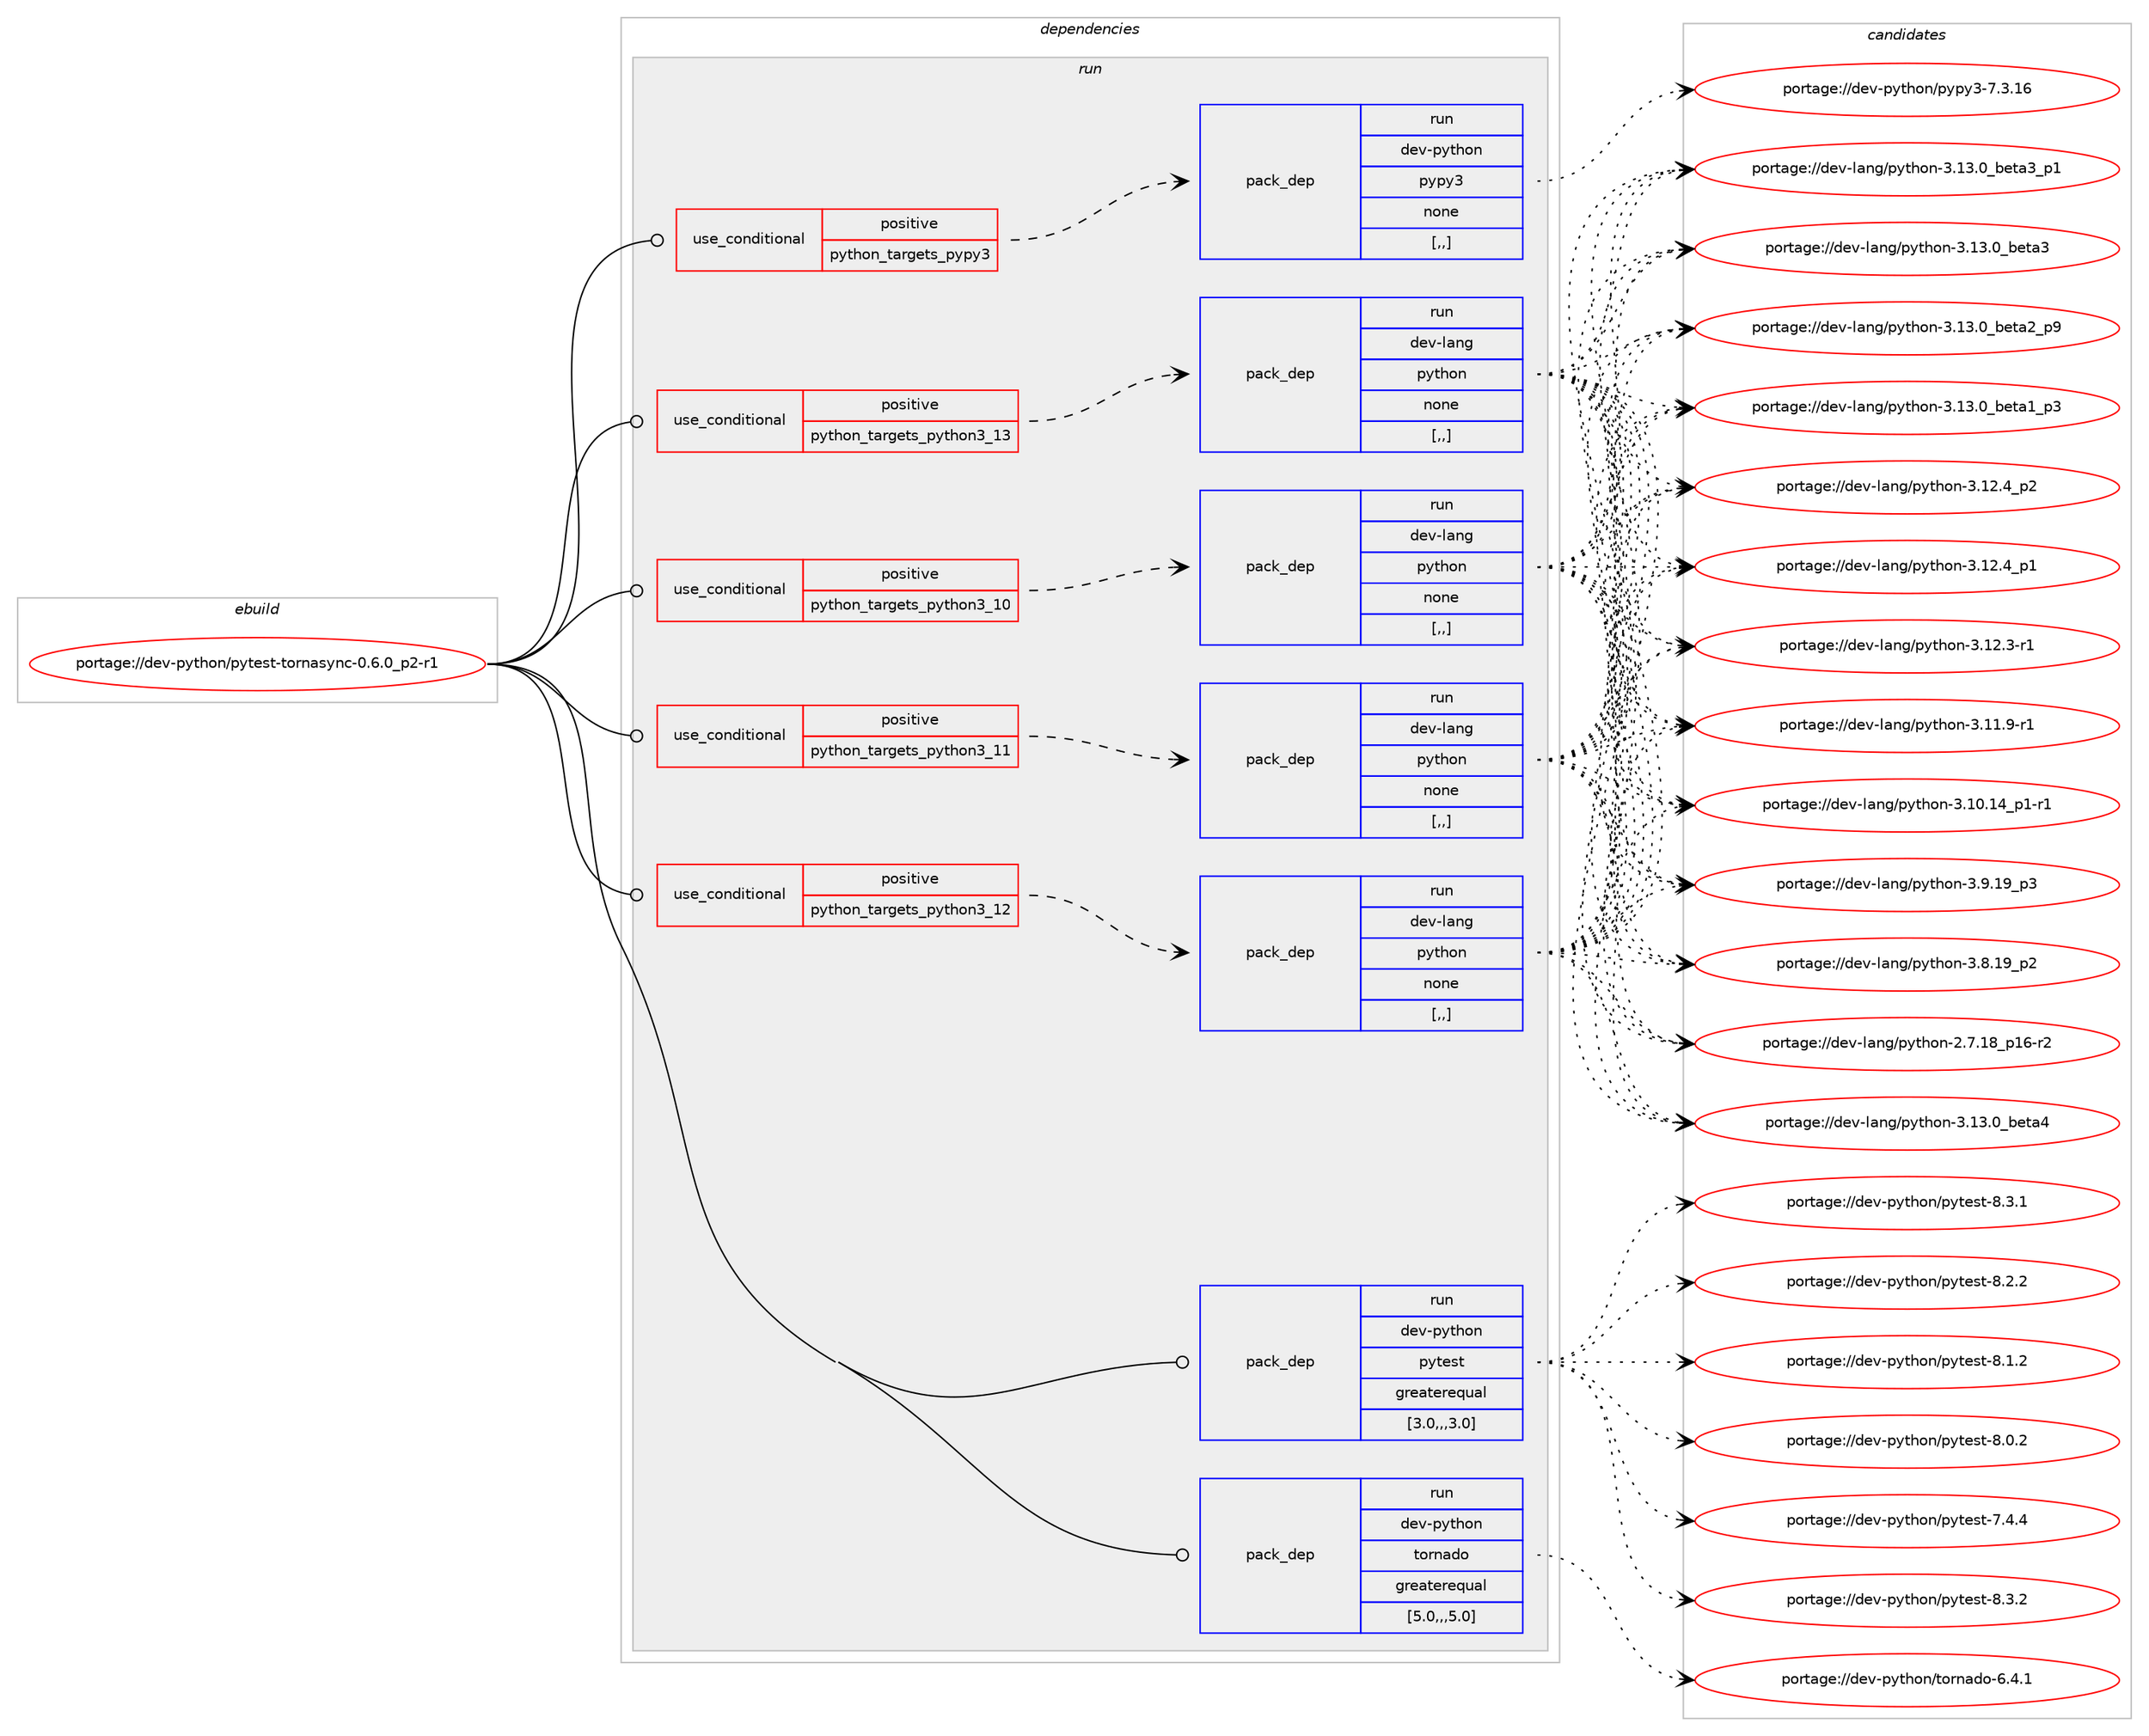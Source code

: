 digraph prolog {

# *************
# Graph options
# *************

newrank=true;
concentrate=true;
compound=true;
graph [rankdir=LR,fontname=Helvetica,fontsize=10,ranksep=1.5];#, ranksep=2.5, nodesep=0.2];
edge  [arrowhead=vee];
node  [fontname=Helvetica,fontsize=10];

# **********
# The ebuild
# **********

subgraph cluster_leftcol {
color=gray;
label=<<i>ebuild</i>>;
id [label="portage://dev-python/pytest-tornasync-0.6.0_p2-r1", color=red, width=4, href="../dev-python/pytest-tornasync-0.6.0_p2-r1.svg"];
}

# ****************
# The dependencies
# ****************

subgraph cluster_midcol {
color=gray;
label=<<i>dependencies</i>>;
subgraph cluster_compile {
fillcolor="#eeeeee";
style=filled;
label=<<i>compile</i>>;
}
subgraph cluster_compileandrun {
fillcolor="#eeeeee";
style=filled;
label=<<i>compile and run</i>>;
}
subgraph cluster_run {
fillcolor="#eeeeee";
style=filled;
label=<<i>run</i>>;
subgraph cond38204 {
dependency159952 [label=<<TABLE BORDER="0" CELLBORDER="1" CELLSPACING="0" CELLPADDING="4"><TR><TD ROWSPAN="3" CELLPADDING="10">use_conditional</TD></TR><TR><TD>positive</TD></TR><TR><TD>python_targets_pypy3</TD></TR></TABLE>>, shape=none, color=red];
subgraph pack120478 {
dependency159953 [label=<<TABLE BORDER="0" CELLBORDER="1" CELLSPACING="0" CELLPADDING="4" WIDTH="220"><TR><TD ROWSPAN="6" CELLPADDING="30">pack_dep</TD></TR><TR><TD WIDTH="110">run</TD></TR><TR><TD>dev-python</TD></TR><TR><TD>pypy3</TD></TR><TR><TD>none</TD></TR><TR><TD>[,,]</TD></TR></TABLE>>, shape=none, color=blue];
}
dependency159952:e -> dependency159953:w [weight=20,style="dashed",arrowhead="vee"];
}
id:e -> dependency159952:w [weight=20,style="solid",arrowhead="odot"];
subgraph cond38205 {
dependency159954 [label=<<TABLE BORDER="0" CELLBORDER="1" CELLSPACING="0" CELLPADDING="4"><TR><TD ROWSPAN="3" CELLPADDING="10">use_conditional</TD></TR><TR><TD>positive</TD></TR><TR><TD>python_targets_python3_10</TD></TR></TABLE>>, shape=none, color=red];
subgraph pack120479 {
dependency159955 [label=<<TABLE BORDER="0" CELLBORDER="1" CELLSPACING="0" CELLPADDING="4" WIDTH="220"><TR><TD ROWSPAN="6" CELLPADDING="30">pack_dep</TD></TR><TR><TD WIDTH="110">run</TD></TR><TR><TD>dev-lang</TD></TR><TR><TD>python</TD></TR><TR><TD>none</TD></TR><TR><TD>[,,]</TD></TR></TABLE>>, shape=none, color=blue];
}
dependency159954:e -> dependency159955:w [weight=20,style="dashed",arrowhead="vee"];
}
id:e -> dependency159954:w [weight=20,style="solid",arrowhead="odot"];
subgraph cond38206 {
dependency159956 [label=<<TABLE BORDER="0" CELLBORDER="1" CELLSPACING="0" CELLPADDING="4"><TR><TD ROWSPAN="3" CELLPADDING="10">use_conditional</TD></TR><TR><TD>positive</TD></TR><TR><TD>python_targets_python3_11</TD></TR></TABLE>>, shape=none, color=red];
subgraph pack120480 {
dependency159957 [label=<<TABLE BORDER="0" CELLBORDER="1" CELLSPACING="0" CELLPADDING="4" WIDTH="220"><TR><TD ROWSPAN="6" CELLPADDING="30">pack_dep</TD></TR><TR><TD WIDTH="110">run</TD></TR><TR><TD>dev-lang</TD></TR><TR><TD>python</TD></TR><TR><TD>none</TD></TR><TR><TD>[,,]</TD></TR></TABLE>>, shape=none, color=blue];
}
dependency159956:e -> dependency159957:w [weight=20,style="dashed",arrowhead="vee"];
}
id:e -> dependency159956:w [weight=20,style="solid",arrowhead="odot"];
subgraph cond38207 {
dependency159958 [label=<<TABLE BORDER="0" CELLBORDER="1" CELLSPACING="0" CELLPADDING="4"><TR><TD ROWSPAN="3" CELLPADDING="10">use_conditional</TD></TR><TR><TD>positive</TD></TR><TR><TD>python_targets_python3_12</TD></TR></TABLE>>, shape=none, color=red];
subgraph pack120481 {
dependency159959 [label=<<TABLE BORDER="0" CELLBORDER="1" CELLSPACING="0" CELLPADDING="4" WIDTH="220"><TR><TD ROWSPAN="6" CELLPADDING="30">pack_dep</TD></TR><TR><TD WIDTH="110">run</TD></TR><TR><TD>dev-lang</TD></TR><TR><TD>python</TD></TR><TR><TD>none</TD></TR><TR><TD>[,,]</TD></TR></TABLE>>, shape=none, color=blue];
}
dependency159958:e -> dependency159959:w [weight=20,style="dashed",arrowhead="vee"];
}
id:e -> dependency159958:w [weight=20,style="solid",arrowhead="odot"];
subgraph cond38208 {
dependency159960 [label=<<TABLE BORDER="0" CELLBORDER="1" CELLSPACING="0" CELLPADDING="4"><TR><TD ROWSPAN="3" CELLPADDING="10">use_conditional</TD></TR><TR><TD>positive</TD></TR><TR><TD>python_targets_python3_13</TD></TR></TABLE>>, shape=none, color=red];
subgraph pack120482 {
dependency159961 [label=<<TABLE BORDER="0" CELLBORDER="1" CELLSPACING="0" CELLPADDING="4" WIDTH="220"><TR><TD ROWSPAN="6" CELLPADDING="30">pack_dep</TD></TR><TR><TD WIDTH="110">run</TD></TR><TR><TD>dev-lang</TD></TR><TR><TD>python</TD></TR><TR><TD>none</TD></TR><TR><TD>[,,]</TD></TR></TABLE>>, shape=none, color=blue];
}
dependency159960:e -> dependency159961:w [weight=20,style="dashed",arrowhead="vee"];
}
id:e -> dependency159960:w [weight=20,style="solid",arrowhead="odot"];
subgraph pack120483 {
dependency159962 [label=<<TABLE BORDER="0" CELLBORDER="1" CELLSPACING="0" CELLPADDING="4" WIDTH="220"><TR><TD ROWSPAN="6" CELLPADDING="30">pack_dep</TD></TR><TR><TD WIDTH="110">run</TD></TR><TR><TD>dev-python</TD></TR><TR><TD>pytest</TD></TR><TR><TD>greaterequal</TD></TR><TR><TD>[3.0,,,3.0]</TD></TR></TABLE>>, shape=none, color=blue];
}
id:e -> dependency159962:w [weight=20,style="solid",arrowhead="odot"];
subgraph pack120484 {
dependency159963 [label=<<TABLE BORDER="0" CELLBORDER="1" CELLSPACING="0" CELLPADDING="4" WIDTH="220"><TR><TD ROWSPAN="6" CELLPADDING="30">pack_dep</TD></TR><TR><TD WIDTH="110">run</TD></TR><TR><TD>dev-python</TD></TR><TR><TD>tornado</TD></TR><TR><TD>greaterequal</TD></TR><TR><TD>[5.0,,,5.0]</TD></TR></TABLE>>, shape=none, color=blue];
}
id:e -> dependency159963:w [weight=20,style="solid",arrowhead="odot"];
}
}

# **************
# The candidates
# **************

subgraph cluster_choices {
rank=same;
color=gray;
label=<<i>candidates</i>>;

subgraph choice120478 {
color=black;
nodesep=1;
choice10010111845112121116104111110471121211121215145554651464954 [label="portage://dev-python/pypy3-7.3.16", color=red, width=4,href="../dev-python/pypy3-7.3.16.svg"];
dependency159953:e -> choice10010111845112121116104111110471121211121215145554651464954:w [style=dotted,weight="100"];
}
subgraph choice120479 {
color=black;
nodesep=1;
choice1001011184510897110103471121211161041111104551464951464895981011169752 [label="portage://dev-lang/python-3.13.0_beta4", color=red, width=4,href="../dev-lang/python-3.13.0_beta4.svg"];
choice10010111845108971101034711212111610411111045514649514648959810111697519511249 [label="portage://dev-lang/python-3.13.0_beta3_p1", color=red, width=4,href="../dev-lang/python-3.13.0_beta3_p1.svg"];
choice1001011184510897110103471121211161041111104551464951464895981011169751 [label="portage://dev-lang/python-3.13.0_beta3", color=red, width=4,href="../dev-lang/python-3.13.0_beta3.svg"];
choice10010111845108971101034711212111610411111045514649514648959810111697509511257 [label="portage://dev-lang/python-3.13.0_beta2_p9", color=red, width=4,href="../dev-lang/python-3.13.0_beta2_p9.svg"];
choice10010111845108971101034711212111610411111045514649514648959810111697499511251 [label="portage://dev-lang/python-3.13.0_beta1_p3", color=red, width=4,href="../dev-lang/python-3.13.0_beta1_p3.svg"];
choice100101118451089711010347112121116104111110455146495046529511250 [label="portage://dev-lang/python-3.12.4_p2", color=red, width=4,href="../dev-lang/python-3.12.4_p2.svg"];
choice100101118451089711010347112121116104111110455146495046529511249 [label="portage://dev-lang/python-3.12.4_p1", color=red, width=4,href="../dev-lang/python-3.12.4_p1.svg"];
choice100101118451089711010347112121116104111110455146495046514511449 [label="portage://dev-lang/python-3.12.3-r1", color=red, width=4,href="../dev-lang/python-3.12.3-r1.svg"];
choice100101118451089711010347112121116104111110455146494946574511449 [label="portage://dev-lang/python-3.11.9-r1", color=red, width=4,href="../dev-lang/python-3.11.9-r1.svg"];
choice100101118451089711010347112121116104111110455146494846495295112494511449 [label="portage://dev-lang/python-3.10.14_p1-r1", color=red, width=4,href="../dev-lang/python-3.10.14_p1-r1.svg"];
choice100101118451089711010347112121116104111110455146574649579511251 [label="portage://dev-lang/python-3.9.19_p3", color=red, width=4,href="../dev-lang/python-3.9.19_p3.svg"];
choice100101118451089711010347112121116104111110455146564649579511250 [label="portage://dev-lang/python-3.8.19_p2", color=red, width=4,href="../dev-lang/python-3.8.19_p2.svg"];
choice100101118451089711010347112121116104111110455046554649569511249544511450 [label="portage://dev-lang/python-2.7.18_p16-r2", color=red, width=4,href="../dev-lang/python-2.7.18_p16-r2.svg"];
dependency159955:e -> choice1001011184510897110103471121211161041111104551464951464895981011169752:w [style=dotted,weight="100"];
dependency159955:e -> choice10010111845108971101034711212111610411111045514649514648959810111697519511249:w [style=dotted,weight="100"];
dependency159955:e -> choice1001011184510897110103471121211161041111104551464951464895981011169751:w [style=dotted,weight="100"];
dependency159955:e -> choice10010111845108971101034711212111610411111045514649514648959810111697509511257:w [style=dotted,weight="100"];
dependency159955:e -> choice10010111845108971101034711212111610411111045514649514648959810111697499511251:w [style=dotted,weight="100"];
dependency159955:e -> choice100101118451089711010347112121116104111110455146495046529511250:w [style=dotted,weight="100"];
dependency159955:e -> choice100101118451089711010347112121116104111110455146495046529511249:w [style=dotted,weight="100"];
dependency159955:e -> choice100101118451089711010347112121116104111110455146495046514511449:w [style=dotted,weight="100"];
dependency159955:e -> choice100101118451089711010347112121116104111110455146494946574511449:w [style=dotted,weight="100"];
dependency159955:e -> choice100101118451089711010347112121116104111110455146494846495295112494511449:w [style=dotted,weight="100"];
dependency159955:e -> choice100101118451089711010347112121116104111110455146574649579511251:w [style=dotted,weight="100"];
dependency159955:e -> choice100101118451089711010347112121116104111110455146564649579511250:w [style=dotted,weight="100"];
dependency159955:e -> choice100101118451089711010347112121116104111110455046554649569511249544511450:w [style=dotted,weight="100"];
}
subgraph choice120480 {
color=black;
nodesep=1;
choice1001011184510897110103471121211161041111104551464951464895981011169752 [label="portage://dev-lang/python-3.13.0_beta4", color=red, width=4,href="../dev-lang/python-3.13.0_beta4.svg"];
choice10010111845108971101034711212111610411111045514649514648959810111697519511249 [label="portage://dev-lang/python-3.13.0_beta3_p1", color=red, width=4,href="../dev-lang/python-3.13.0_beta3_p1.svg"];
choice1001011184510897110103471121211161041111104551464951464895981011169751 [label="portage://dev-lang/python-3.13.0_beta3", color=red, width=4,href="../dev-lang/python-3.13.0_beta3.svg"];
choice10010111845108971101034711212111610411111045514649514648959810111697509511257 [label="portage://dev-lang/python-3.13.0_beta2_p9", color=red, width=4,href="../dev-lang/python-3.13.0_beta2_p9.svg"];
choice10010111845108971101034711212111610411111045514649514648959810111697499511251 [label="portage://dev-lang/python-3.13.0_beta1_p3", color=red, width=4,href="../dev-lang/python-3.13.0_beta1_p3.svg"];
choice100101118451089711010347112121116104111110455146495046529511250 [label="portage://dev-lang/python-3.12.4_p2", color=red, width=4,href="../dev-lang/python-3.12.4_p2.svg"];
choice100101118451089711010347112121116104111110455146495046529511249 [label="portage://dev-lang/python-3.12.4_p1", color=red, width=4,href="../dev-lang/python-3.12.4_p1.svg"];
choice100101118451089711010347112121116104111110455146495046514511449 [label="portage://dev-lang/python-3.12.3-r1", color=red, width=4,href="../dev-lang/python-3.12.3-r1.svg"];
choice100101118451089711010347112121116104111110455146494946574511449 [label="portage://dev-lang/python-3.11.9-r1", color=red, width=4,href="../dev-lang/python-3.11.9-r1.svg"];
choice100101118451089711010347112121116104111110455146494846495295112494511449 [label="portage://dev-lang/python-3.10.14_p1-r1", color=red, width=4,href="../dev-lang/python-3.10.14_p1-r1.svg"];
choice100101118451089711010347112121116104111110455146574649579511251 [label="portage://dev-lang/python-3.9.19_p3", color=red, width=4,href="../dev-lang/python-3.9.19_p3.svg"];
choice100101118451089711010347112121116104111110455146564649579511250 [label="portage://dev-lang/python-3.8.19_p2", color=red, width=4,href="../dev-lang/python-3.8.19_p2.svg"];
choice100101118451089711010347112121116104111110455046554649569511249544511450 [label="portage://dev-lang/python-2.7.18_p16-r2", color=red, width=4,href="../dev-lang/python-2.7.18_p16-r2.svg"];
dependency159957:e -> choice1001011184510897110103471121211161041111104551464951464895981011169752:w [style=dotted,weight="100"];
dependency159957:e -> choice10010111845108971101034711212111610411111045514649514648959810111697519511249:w [style=dotted,weight="100"];
dependency159957:e -> choice1001011184510897110103471121211161041111104551464951464895981011169751:w [style=dotted,weight="100"];
dependency159957:e -> choice10010111845108971101034711212111610411111045514649514648959810111697509511257:w [style=dotted,weight="100"];
dependency159957:e -> choice10010111845108971101034711212111610411111045514649514648959810111697499511251:w [style=dotted,weight="100"];
dependency159957:e -> choice100101118451089711010347112121116104111110455146495046529511250:w [style=dotted,weight="100"];
dependency159957:e -> choice100101118451089711010347112121116104111110455146495046529511249:w [style=dotted,weight="100"];
dependency159957:e -> choice100101118451089711010347112121116104111110455146495046514511449:w [style=dotted,weight="100"];
dependency159957:e -> choice100101118451089711010347112121116104111110455146494946574511449:w [style=dotted,weight="100"];
dependency159957:e -> choice100101118451089711010347112121116104111110455146494846495295112494511449:w [style=dotted,weight="100"];
dependency159957:e -> choice100101118451089711010347112121116104111110455146574649579511251:w [style=dotted,weight="100"];
dependency159957:e -> choice100101118451089711010347112121116104111110455146564649579511250:w [style=dotted,weight="100"];
dependency159957:e -> choice100101118451089711010347112121116104111110455046554649569511249544511450:w [style=dotted,weight="100"];
}
subgraph choice120481 {
color=black;
nodesep=1;
choice1001011184510897110103471121211161041111104551464951464895981011169752 [label="portage://dev-lang/python-3.13.0_beta4", color=red, width=4,href="../dev-lang/python-3.13.0_beta4.svg"];
choice10010111845108971101034711212111610411111045514649514648959810111697519511249 [label="portage://dev-lang/python-3.13.0_beta3_p1", color=red, width=4,href="../dev-lang/python-3.13.0_beta3_p1.svg"];
choice1001011184510897110103471121211161041111104551464951464895981011169751 [label="portage://dev-lang/python-3.13.0_beta3", color=red, width=4,href="../dev-lang/python-3.13.0_beta3.svg"];
choice10010111845108971101034711212111610411111045514649514648959810111697509511257 [label="portage://dev-lang/python-3.13.0_beta2_p9", color=red, width=4,href="../dev-lang/python-3.13.0_beta2_p9.svg"];
choice10010111845108971101034711212111610411111045514649514648959810111697499511251 [label="portage://dev-lang/python-3.13.0_beta1_p3", color=red, width=4,href="../dev-lang/python-3.13.0_beta1_p3.svg"];
choice100101118451089711010347112121116104111110455146495046529511250 [label="portage://dev-lang/python-3.12.4_p2", color=red, width=4,href="../dev-lang/python-3.12.4_p2.svg"];
choice100101118451089711010347112121116104111110455146495046529511249 [label="portage://dev-lang/python-3.12.4_p1", color=red, width=4,href="../dev-lang/python-3.12.4_p1.svg"];
choice100101118451089711010347112121116104111110455146495046514511449 [label="portage://dev-lang/python-3.12.3-r1", color=red, width=4,href="../dev-lang/python-3.12.3-r1.svg"];
choice100101118451089711010347112121116104111110455146494946574511449 [label="portage://dev-lang/python-3.11.9-r1", color=red, width=4,href="../dev-lang/python-3.11.9-r1.svg"];
choice100101118451089711010347112121116104111110455146494846495295112494511449 [label="portage://dev-lang/python-3.10.14_p1-r1", color=red, width=4,href="../dev-lang/python-3.10.14_p1-r1.svg"];
choice100101118451089711010347112121116104111110455146574649579511251 [label="portage://dev-lang/python-3.9.19_p3", color=red, width=4,href="../dev-lang/python-3.9.19_p3.svg"];
choice100101118451089711010347112121116104111110455146564649579511250 [label="portage://dev-lang/python-3.8.19_p2", color=red, width=4,href="../dev-lang/python-3.8.19_p2.svg"];
choice100101118451089711010347112121116104111110455046554649569511249544511450 [label="portage://dev-lang/python-2.7.18_p16-r2", color=red, width=4,href="../dev-lang/python-2.7.18_p16-r2.svg"];
dependency159959:e -> choice1001011184510897110103471121211161041111104551464951464895981011169752:w [style=dotted,weight="100"];
dependency159959:e -> choice10010111845108971101034711212111610411111045514649514648959810111697519511249:w [style=dotted,weight="100"];
dependency159959:e -> choice1001011184510897110103471121211161041111104551464951464895981011169751:w [style=dotted,weight="100"];
dependency159959:e -> choice10010111845108971101034711212111610411111045514649514648959810111697509511257:w [style=dotted,weight="100"];
dependency159959:e -> choice10010111845108971101034711212111610411111045514649514648959810111697499511251:w [style=dotted,weight="100"];
dependency159959:e -> choice100101118451089711010347112121116104111110455146495046529511250:w [style=dotted,weight="100"];
dependency159959:e -> choice100101118451089711010347112121116104111110455146495046529511249:w [style=dotted,weight="100"];
dependency159959:e -> choice100101118451089711010347112121116104111110455146495046514511449:w [style=dotted,weight="100"];
dependency159959:e -> choice100101118451089711010347112121116104111110455146494946574511449:w [style=dotted,weight="100"];
dependency159959:e -> choice100101118451089711010347112121116104111110455146494846495295112494511449:w [style=dotted,weight="100"];
dependency159959:e -> choice100101118451089711010347112121116104111110455146574649579511251:w [style=dotted,weight="100"];
dependency159959:e -> choice100101118451089711010347112121116104111110455146564649579511250:w [style=dotted,weight="100"];
dependency159959:e -> choice100101118451089711010347112121116104111110455046554649569511249544511450:w [style=dotted,weight="100"];
}
subgraph choice120482 {
color=black;
nodesep=1;
choice1001011184510897110103471121211161041111104551464951464895981011169752 [label="portage://dev-lang/python-3.13.0_beta4", color=red, width=4,href="../dev-lang/python-3.13.0_beta4.svg"];
choice10010111845108971101034711212111610411111045514649514648959810111697519511249 [label="portage://dev-lang/python-3.13.0_beta3_p1", color=red, width=4,href="../dev-lang/python-3.13.0_beta3_p1.svg"];
choice1001011184510897110103471121211161041111104551464951464895981011169751 [label="portage://dev-lang/python-3.13.0_beta3", color=red, width=4,href="../dev-lang/python-3.13.0_beta3.svg"];
choice10010111845108971101034711212111610411111045514649514648959810111697509511257 [label="portage://dev-lang/python-3.13.0_beta2_p9", color=red, width=4,href="../dev-lang/python-3.13.0_beta2_p9.svg"];
choice10010111845108971101034711212111610411111045514649514648959810111697499511251 [label="portage://dev-lang/python-3.13.0_beta1_p3", color=red, width=4,href="../dev-lang/python-3.13.0_beta1_p3.svg"];
choice100101118451089711010347112121116104111110455146495046529511250 [label="portage://dev-lang/python-3.12.4_p2", color=red, width=4,href="../dev-lang/python-3.12.4_p2.svg"];
choice100101118451089711010347112121116104111110455146495046529511249 [label="portage://dev-lang/python-3.12.4_p1", color=red, width=4,href="../dev-lang/python-3.12.4_p1.svg"];
choice100101118451089711010347112121116104111110455146495046514511449 [label="portage://dev-lang/python-3.12.3-r1", color=red, width=4,href="../dev-lang/python-3.12.3-r1.svg"];
choice100101118451089711010347112121116104111110455146494946574511449 [label="portage://dev-lang/python-3.11.9-r1", color=red, width=4,href="../dev-lang/python-3.11.9-r1.svg"];
choice100101118451089711010347112121116104111110455146494846495295112494511449 [label="portage://dev-lang/python-3.10.14_p1-r1", color=red, width=4,href="../dev-lang/python-3.10.14_p1-r1.svg"];
choice100101118451089711010347112121116104111110455146574649579511251 [label="portage://dev-lang/python-3.9.19_p3", color=red, width=4,href="../dev-lang/python-3.9.19_p3.svg"];
choice100101118451089711010347112121116104111110455146564649579511250 [label="portage://dev-lang/python-3.8.19_p2", color=red, width=4,href="../dev-lang/python-3.8.19_p2.svg"];
choice100101118451089711010347112121116104111110455046554649569511249544511450 [label="portage://dev-lang/python-2.7.18_p16-r2", color=red, width=4,href="../dev-lang/python-2.7.18_p16-r2.svg"];
dependency159961:e -> choice1001011184510897110103471121211161041111104551464951464895981011169752:w [style=dotted,weight="100"];
dependency159961:e -> choice10010111845108971101034711212111610411111045514649514648959810111697519511249:w [style=dotted,weight="100"];
dependency159961:e -> choice1001011184510897110103471121211161041111104551464951464895981011169751:w [style=dotted,weight="100"];
dependency159961:e -> choice10010111845108971101034711212111610411111045514649514648959810111697509511257:w [style=dotted,weight="100"];
dependency159961:e -> choice10010111845108971101034711212111610411111045514649514648959810111697499511251:w [style=dotted,weight="100"];
dependency159961:e -> choice100101118451089711010347112121116104111110455146495046529511250:w [style=dotted,weight="100"];
dependency159961:e -> choice100101118451089711010347112121116104111110455146495046529511249:w [style=dotted,weight="100"];
dependency159961:e -> choice100101118451089711010347112121116104111110455146495046514511449:w [style=dotted,weight="100"];
dependency159961:e -> choice100101118451089711010347112121116104111110455146494946574511449:w [style=dotted,weight="100"];
dependency159961:e -> choice100101118451089711010347112121116104111110455146494846495295112494511449:w [style=dotted,weight="100"];
dependency159961:e -> choice100101118451089711010347112121116104111110455146574649579511251:w [style=dotted,weight="100"];
dependency159961:e -> choice100101118451089711010347112121116104111110455146564649579511250:w [style=dotted,weight="100"];
dependency159961:e -> choice100101118451089711010347112121116104111110455046554649569511249544511450:w [style=dotted,weight="100"];
}
subgraph choice120483 {
color=black;
nodesep=1;
choice1001011184511212111610411111047112121116101115116455646514650 [label="portage://dev-python/pytest-8.3.2", color=red, width=4,href="../dev-python/pytest-8.3.2.svg"];
choice1001011184511212111610411111047112121116101115116455646514649 [label="portage://dev-python/pytest-8.3.1", color=red, width=4,href="../dev-python/pytest-8.3.1.svg"];
choice1001011184511212111610411111047112121116101115116455646504650 [label="portage://dev-python/pytest-8.2.2", color=red, width=4,href="../dev-python/pytest-8.2.2.svg"];
choice1001011184511212111610411111047112121116101115116455646494650 [label="portage://dev-python/pytest-8.1.2", color=red, width=4,href="../dev-python/pytest-8.1.2.svg"];
choice1001011184511212111610411111047112121116101115116455646484650 [label="portage://dev-python/pytest-8.0.2", color=red, width=4,href="../dev-python/pytest-8.0.2.svg"];
choice1001011184511212111610411111047112121116101115116455546524652 [label="portage://dev-python/pytest-7.4.4", color=red, width=4,href="../dev-python/pytest-7.4.4.svg"];
dependency159962:e -> choice1001011184511212111610411111047112121116101115116455646514650:w [style=dotted,weight="100"];
dependency159962:e -> choice1001011184511212111610411111047112121116101115116455646514649:w [style=dotted,weight="100"];
dependency159962:e -> choice1001011184511212111610411111047112121116101115116455646504650:w [style=dotted,weight="100"];
dependency159962:e -> choice1001011184511212111610411111047112121116101115116455646494650:w [style=dotted,weight="100"];
dependency159962:e -> choice1001011184511212111610411111047112121116101115116455646484650:w [style=dotted,weight="100"];
dependency159962:e -> choice1001011184511212111610411111047112121116101115116455546524652:w [style=dotted,weight="100"];
}
subgraph choice120484 {
color=black;
nodesep=1;
choice100101118451121211161041111104711611111411097100111455446524649 [label="portage://dev-python/tornado-6.4.1", color=red, width=4,href="../dev-python/tornado-6.4.1.svg"];
dependency159963:e -> choice100101118451121211161041111104711611111411097100111455446524649:w [style=dotted,weight="100"];
}
}

}

